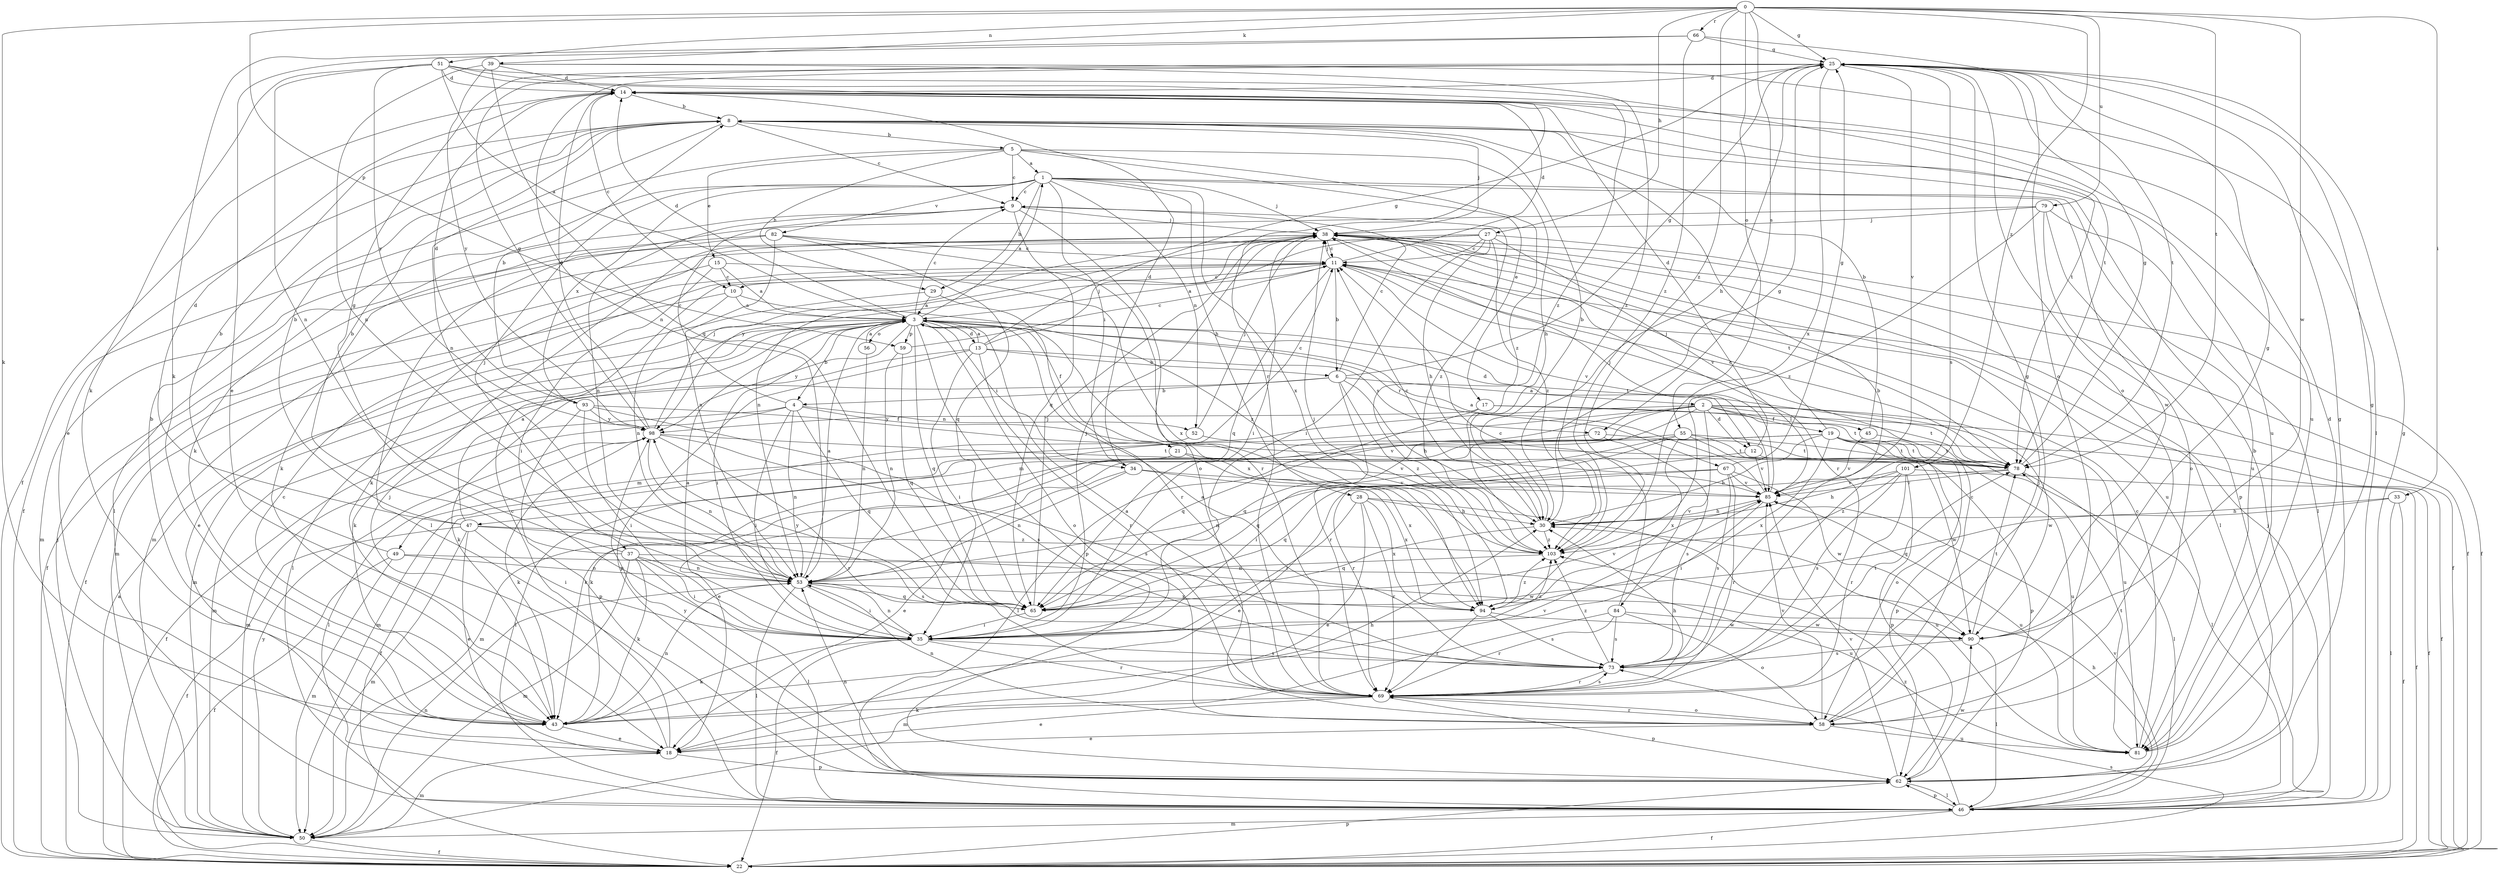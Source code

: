 strict digraph  {
0;
1;
2;
3;
4;
5;
6;
8;
9;
10;
11;
12;
13;
14;
15;
17;
18;
19;
21;
22;
25;
27;
28;
29;
30;
33;
34;
35;
37;
38;
39;
43;
45;
46;
47;
49;
50;
51;
52;
53;
55;
56;
58;
59;
62;
65;
66;
67;
69;
72;
73;
78;
79;
81;
82;
84;
85;
90;
93;
94;
98;
101;
103;
0 -> 25  [label=g];
0 -> 27  [label=h];
0 -> 33  [label=i];
0 -> 39  [label=k];
0 -> 43  [label=k];
0 -> 51  [label=n];
0 -> 55  [label=o];
0 -> 59  [label=p];
0 -> 66  [label=r];
0 -> 72  [label=s];
0 -> 78  [label=t];
0 -> 79  [label=u];
0 -> 90  [label=w];
0 -> 101  [label=z];
0 -> 103  [label=z];
1 -> 9  [label=c];
1 -> 28  [label=h];
1 -> 29  [label=h];
1 -> 34  [label=i];
1 -> 37  [label=j];
1 -> 38  [label=j];
1 -> 43  [label=k];
1 -> 52  [label=n];
1 -> 81  [label=u];
1 -> 82  [label=v];
1 -> 90  [label=w];
1 -> 93  [label=x];
1 -> 94  [label=x];
2 -> 12  [label=d];
2 -> 19  [label=f];
2 -> 45  [label=l];
2 -> 46  [label=l];
2 -> 47  [label=m];
2 -> 49  [label=m];
2 -> 50  [label=m];
2 -> 65  [label=q];
2 -> 78  [label=t];
2 -> 81  [label=u];
2 -> 84  [label=v];
2 -> 90  [label=w];
3 -> 1  [label=a];
3 -> 4  [label=b];
3 -> 9  [label=c];
3 -> 12  [label=d];
3 -> 13  [label=d];
3 -> 14  [label=d];
3 -> 21  [label=f];
3 -> 34  [label=i];
3 -> 35  [label=i];
3 -> 43  [label=k];
3 -> 46  [label=l];
3 -> 50  [label=m];
3 -> 56  [label=o];
3 -> 58  [label=o];
3 -> 59  [label=p];
3 -> 62  [label=p];
3 -> 65  [label=q];
3 -> 67  [label=r];
3 -> 78  [label=t];
3 -> 94  [label=x];
3 -> 98  [label=y];
4 -> 9  [label=c];
4 -> 21  [label=f];
4 -> 22  [label=f];
4 -> 35  [label=i];
4 -> 50  [label=m];
4 -> 52  [label=n];
4 -> 53  [label=n];
4 -> 65  [label=q];
5 -> 1  [label=a];
5 -> 9  [label=c];
5 -> 15  [label=e];
5 -> 17  [label=e];
5 -> 22  [label=f];
5 -> 29  [label=h];
5 -> 30  [label=h];
5 -> 103  [label=z];
6 -> 2  [label=a];
6 -> 4  [label=b];
6 -> 9  [label=c];
6 -> 25  [label=g];
6 -> 30  [label=h];
6 -> 50  [label=m];
6 -> 69  [label=r];
6 -> 103  [label=z];
8 -> 5  [label=b];
8 -> 9  [label=c];
8 -> 18  [label=e];
8 -> 38  [label=j];
8 -> 53  [label=n];
8 -> 81  [label=u];
9 -> 38  [label=j];
9 -> 46  [label=l];
9 -> 53  [label=n];
9 -> 58  [label=o];
9 -> 65  [label=q];
9 -> 103  [label=z];
10 -> 3  [label=a];
10 -> 22  [label=f];
10 -> 53  [label=n];
10 -> 103  [label=z];
11 -> 3  [label=a];
11 -> 6  [label=b];
11 -> 10  [label=c];
11 -> 14  [label=d];
11 -> 22  [label=f];
11 -> 38  [label=j];
11 -> 50  [label=m];
11 -> 65  [label=q];
11 -> 85  [label=v];
12 -> 14  [label=d];
12 -> 62  [label=p];
12 -> 69  [label=r];
12 -> 85  [label=v];
13 -> 3  [label=a];
13 -> 6  [label=b];
13 -> 25  [label=g];
13 -> 35  [label=i];
13 -> 38  [label=j];
13 -> 43  [label=k];
13 -> 62  [label=p];
13 -> 69  [label=r];
13 -> 72  [label=s];
14 -> 8  [label=b];
14 -> 10  [label=c];
14 -> 22  [label=f];
14 -> 78  [label=t];
14 -> 81  [label=u];
15 -> 3  [label=a];
15 -> 10  [label=c];
15 -> 22  [label=f];
15 -> 35  [label=i];
15 -> 94  [label=x];
17 -> 22  [label=f];
17 -> 65  [label=q];
17 -> 78  [label=t];
17 -> 98  [label=y];
18 -> 11  [label=c];
18 -> 38  [label=j];
18 -> 50  [label=m];
18 -> 62  [label=p];
19 -> 22  [label=f];
19 -> 30  [label=h];
19 -> 38  [label=j];
19 -> 43  [label=k];
19 -> 46  [label=l];
19 -> 50  [label=m];
19 -> 58  [label=o];
19 -> 78  [label=t];
19 -> 81  [label=u];
19 -> 94  [label=x];
21 -> 11  [label=c];
21 -> 46  [label=l];
21 -> 85  [label=v];
21 -> 94  [label=x];
22 -> 3  [label=a];
22 -> 62  [label=p];
22 -> 73  [label=s];
25 -> 14  [label=d];
25 -> 30  [label=h];
25 -> 53  [label=n];
25 -> 58  [label=o];
25 -> 73  [label=s];
25 -> 78  [label=t];
25 -> 85  [label=v];
25 -> 94  [label=x];
27 -> 11  [label=c];
27 -> 22  [label=f];
27 -> 30  [label=h];
27 -> 35  [label=i];
27 -> 43  [label=k];
27 -> 50  [label=m];
27 -> 85  [label=v];
27 -> 98  [label=y];
27 -> 103  [label=z];
28 -> 18  [label=e];
28 -> 30  [label=h];
28 -> 35  [label=i];
28 -> 69  [label=r];
28 -> 81  [label=u];
28 -> 94  [label=x];
29 -> 3  [label=a];
29 -> 18  [label=e];
29 -> 69  [label=r];
30 -> 8  [label=b];
30 -> 11  [label=c];
30 -> 25  [label=g];
30 -> 65  [label=q];
30 -> 103  [label=z];
33 -> 22  [label=f];
33 -> 30  [label=h];
33 -> 46  [label=l];
33 -> 65  [label=q];
34 -> 14  [label=d];
34 -> 18  [label=e];
34 -> 53  [label=n];
34 -> 85  [label=v];
34 -> 94  [label=x];
35 -> 3  [label=a];
35 -> 22  [label=f];
35 -> 38  [label=j];
35 -> 43  [label=k];
35 -> 53  [label=n];
35 -> 69  [label=r];
35 -> 73  [label=s];
35 -> 103  [label=z];
37 -> 8  [label=b];
37 -> 25  [label=g];
37 -> 35  [label=i];
37 -> 43  [label=k];
37 -> 46  [label=l];
37 -> 50  [label=m];
37 -> 53  [label=n];
37 -> 90  [label=w];
38 -> 11  [label=c];
38 -> 22  [label=f];
38 -> 35  [label=i];
38 -> 46  [label=l];
38 -> 53  [label=n];
38 -> 69  [label=r];
38 -> 78  [label=t];
38 -> 81  [label=u];
39 -> 14  [label=d];
39 -> 46  [label=l];
39 -> 53  [label=n];
39 -> 65  [label=q];
39 -> 98  [label=y];
39 -> 103  [label=z];
43 -> 8  [label=b];
43 -> 11  [label=c];
43 -> 18  [label=e];
43 -> 30  [label=h];
43 -> 53  [label=n];
43 -> 85  [label=v];
45 -> 8  [label=b];
45 -> 78  [label=t];
45 -> 85  [label=v];
46 -> 22  [label=f];
46 -> 25  [label=g];
46 -> 30  [label=h];
46 -> 38  [label=j];
46 -> 50  [label=m];
46 -> 62  [label=p];
46 -> 85  [label=v];
46 -> 103  [label=z];
47 -> 3  [label=a];
47 -> 8  [label=b];
47 -> 14  [label=d];
47 -> 18  [label=e];
47 -> 22  [label=f];
47 -> 35  [label=i];
47 -> 50  [label=m];
47 -> 73  [label=s];
47 -> 103  [label=z];
49 -> 8  [label=b];
49 -> 22  [label=f];
49 -> 50  [label=m];
49 -> 53  [label=n];
49 -> 81  [label=u];
50 -> 22  [label=f];
50 -> 38  [label=j];
50 -> 53  [label=n];
50 -> 98  [label=y];
51 -> 3  [label=a];
51 -> 14  [label=d];
51 -> 43  [label=k];
51 -> 53  [label=n];
51 -> 69  [label=r];
51 -> 78  [label=t];
51 -> 98  [label=y];
51 -> 103  [label=z];
52 -> 22  [label=f];
52 -> 38  [label=j];
52 -> 78  [label=t];
53 -> 3  [label=a];
53 -> 35  [label=i];
53 -> 46  [label=l];
53 -> 65  [label=q];
53 -> 94  [label=x];
55 -> 35  [label=i];
55 -> 43  [label=k];
55 -> 62  [label=p];
55 -> 65  [label=q];
55 -> 78  [label=t];
55 -> 90  [label=w];
55 -> 94  [label=x];
56 -> 3  [label=a];
56 -> 53  [label=n];
58 -> 11  [label=c];
58 -> 18  [label=e];
58 -> 38  [label=j];
58 -> 53  [label=n];
58 -> 69  [label=r];
58 -> 81  [label=u];
58 -> 85  [label=v];
59 -> 11  [label=c];
59 -> 53  [label=n];
59 -> 65  [label=q];
62 -> 8  [label=b];
62 -> 25  [label=g];
62 -> 46  [label=l];
62 -> 53  [label=n];
62 -> 85  [label=v];
62 -> 90  [label=w];
62 -> 98  [label=y];
65 -> 35  [label=i];
65 -> 38  [label=j];
65 -> 85  [label=v];
65 -> 98  [label=y];
66 -> 18  [label=e];
66 -> 25  [label=g];
66 -> 43  [label=k];
66 -> 58  [label=o];
66 -> 103  [label=z];
67 -> 25  [label=g];
67 -> 53  [label=n];
67 -> 65  [label=q];
67 -> 69  [label=r];
67 -> 73  [label=s];
67 -> 85  [label=v];
67 -> 90  [label=w];
69 -> 3  [label=a];
69 -> 18  [label=e];
69 -> 25  [label=g];
69 -> 30  [label=h];
69 -> 43  [label=k];
69 -> 58  [label=o];
69 -> 62  [label=p];
69 -> 73  [label=s];
72 -> 18  [label=e];
72 -> 73  [label=s];
72 -> 78  [label=t];
73 -> 3  [label=a];
73 -> 8  [label=b];
73 -> 69  [label=r];
73 -> 78  [label=t];
73 -> 103  [label=z];
78 -> 11  [label=c];
78 -> 18  [label=e];
78 -> 25  [label=g];
78 -> 46  [label=l];
78 -> 85  [label=v];
79 -> 38  [label=j];
79 -> 43  [label=k];
79 -> 46  [label=l];
79 -> 58  [label=o];
79 -> 62  [label=p];
79 -> 103  [label=z];
81 -> 11  [label=c];
81 -> 14  [label=d];
81 -> 25  [label=g];
81 -> 78  [label=t];
82 -> 11  [label=c];
82 -> 46  [label=l];
82 -> 50  [label=m];
82 -> 53  [label=n];
82 -> 65  [label=q];
82 -> 69  [label=r];
84 -> 11  [label=c];
84 -> 50  [label=m];
84 -> 58  [label=o];
84 -> 69  [label=r];
84 -> 73  [label=s];
84 -> 90  [label=w];
85 -> 3  [label=a];
85 -> 30  [label=h];
85 -> 35  [label=i];
85 -> 38  [label=j];
85 -> 81  [label=u];
90 -> 25  [label=g];
90 -> 46  [label=l];
90 -> 73  [label=s];
90 -> 78  [label=t];
93 -> 8  [label=b];
93 -> 14  [label=d];
93 -> 35  [label=i];
93 -> 62  [label=p];
93 -> 73  [label=s];
93 -> 85  [label=v];
93 -> 98  [label=y];
94 -> 38  [label=j];
94 -> 69  [label=r];
94 -> 73  [label=s];
94 -> 90  [label=w];
94 -> 103  [label=z];
98 -> 14  [label=d];
98 -> 25  [label=g];
98 -> 38  [label=j];
98 -> 43  [label=k];
98 -> 46  [label=l];
98 -> 53  [label=n];
98 -> 69  [label=r];
98 -> 73  [label=s];
98 -> 78  [label=t];
101 -> 22  [label=f];
101 -> 30  [label=h];
101 -> 62  [label=p];
101 -> 69  [label=r];
101 -> 73  [label=s];
101 -> 85  [label=v];
101 -> 103  [label=z];
103 -> 53  [label=n];
}
